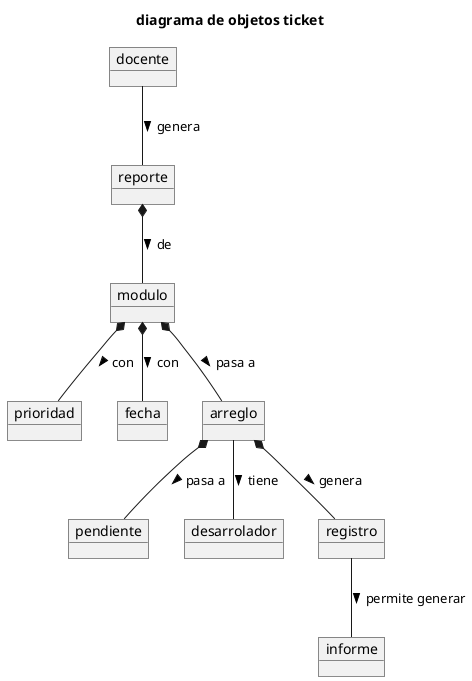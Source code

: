 @startuml

title diagrama de objetos ticket

object "docente" as usuario
object "reporte" as ticket
object "modulo" as error
object "prioridad" as etiqueta
object "fecha" as fecha
object "arreglo" as proyecto
object "pendiente" as estado
object "desarrolador" as responsable
object "registro" as historial
object "informe" as informe

usuario -- ticket: > genera
ticket *-- error: > de
error *-- etiqueta: > con
error *-- fecha: > con
error *-- proyecto: > pasa a
proyecto *-- estado: > pasa a
proyecto -- responsable: > tiene
proyecto *-- historial: > genera

historial -d- informe : > permite generar

@enduml